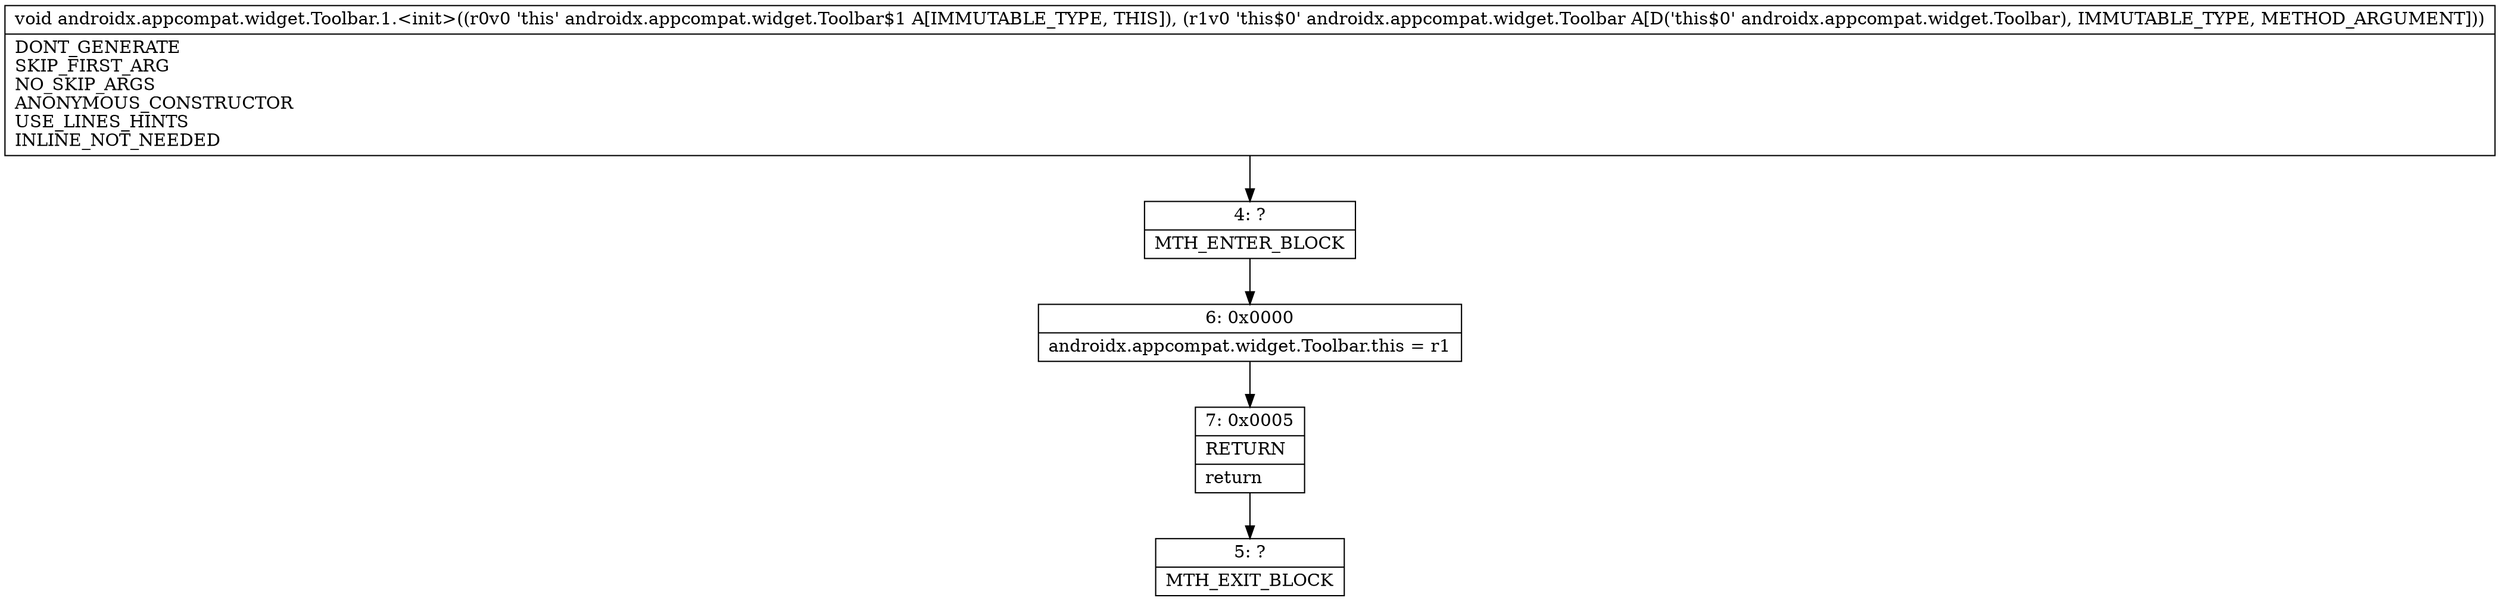 digraph "CFG forandroidx.appcompat.widget.Toolbar.1.\<init\>(Landroidx\/appcompat\/widget\/Toolbar;)V" {
Node_4 [shape=record,label="{4\:\ ?|MTH_ENTER_BLOCK\l}"];
Node_6 [shape=record,label="{6\:\ 0x0000|androidx.appcompat.widget.Toolbar.this = r1\l}"];
Node_7 [shape=record,label="{7\:\ 0x0005|RETURN\l|return\l}"];
Node_5 [shape=record,label="{5\:\ ?|MTH_EXIT_BLOCK\l}"];
MethodNode[shape=record,label="{void androidx.appcompat.widget.Toolbar.1.\<init\>((r0v0 'this' androidx.appcompat.widget.Toolbar$1 A[IMMUTABLE_TYPE, THIS]), (r1v0 'this$0' androidx.appcompat.widget.Toolbar A[D('this$0' androidx.appcompat.widget.Toolbar), IMMUTABLE_TYPE, METHOD_ARGUMENT]))  | DONT_GENERATE\lSKIP_FIRST_ARG\lNO_SKIP_ARGS\lANONYMOUS_CONSTRUCTOR\lUSE_LINES_HINTS\lINLINE_NOT_NEEDED\l}"];
MethodNode -> Node_4;Node_4 -> Node_6;
Node_6 -> Node_7;
Node_7 -> Node_5;
}

